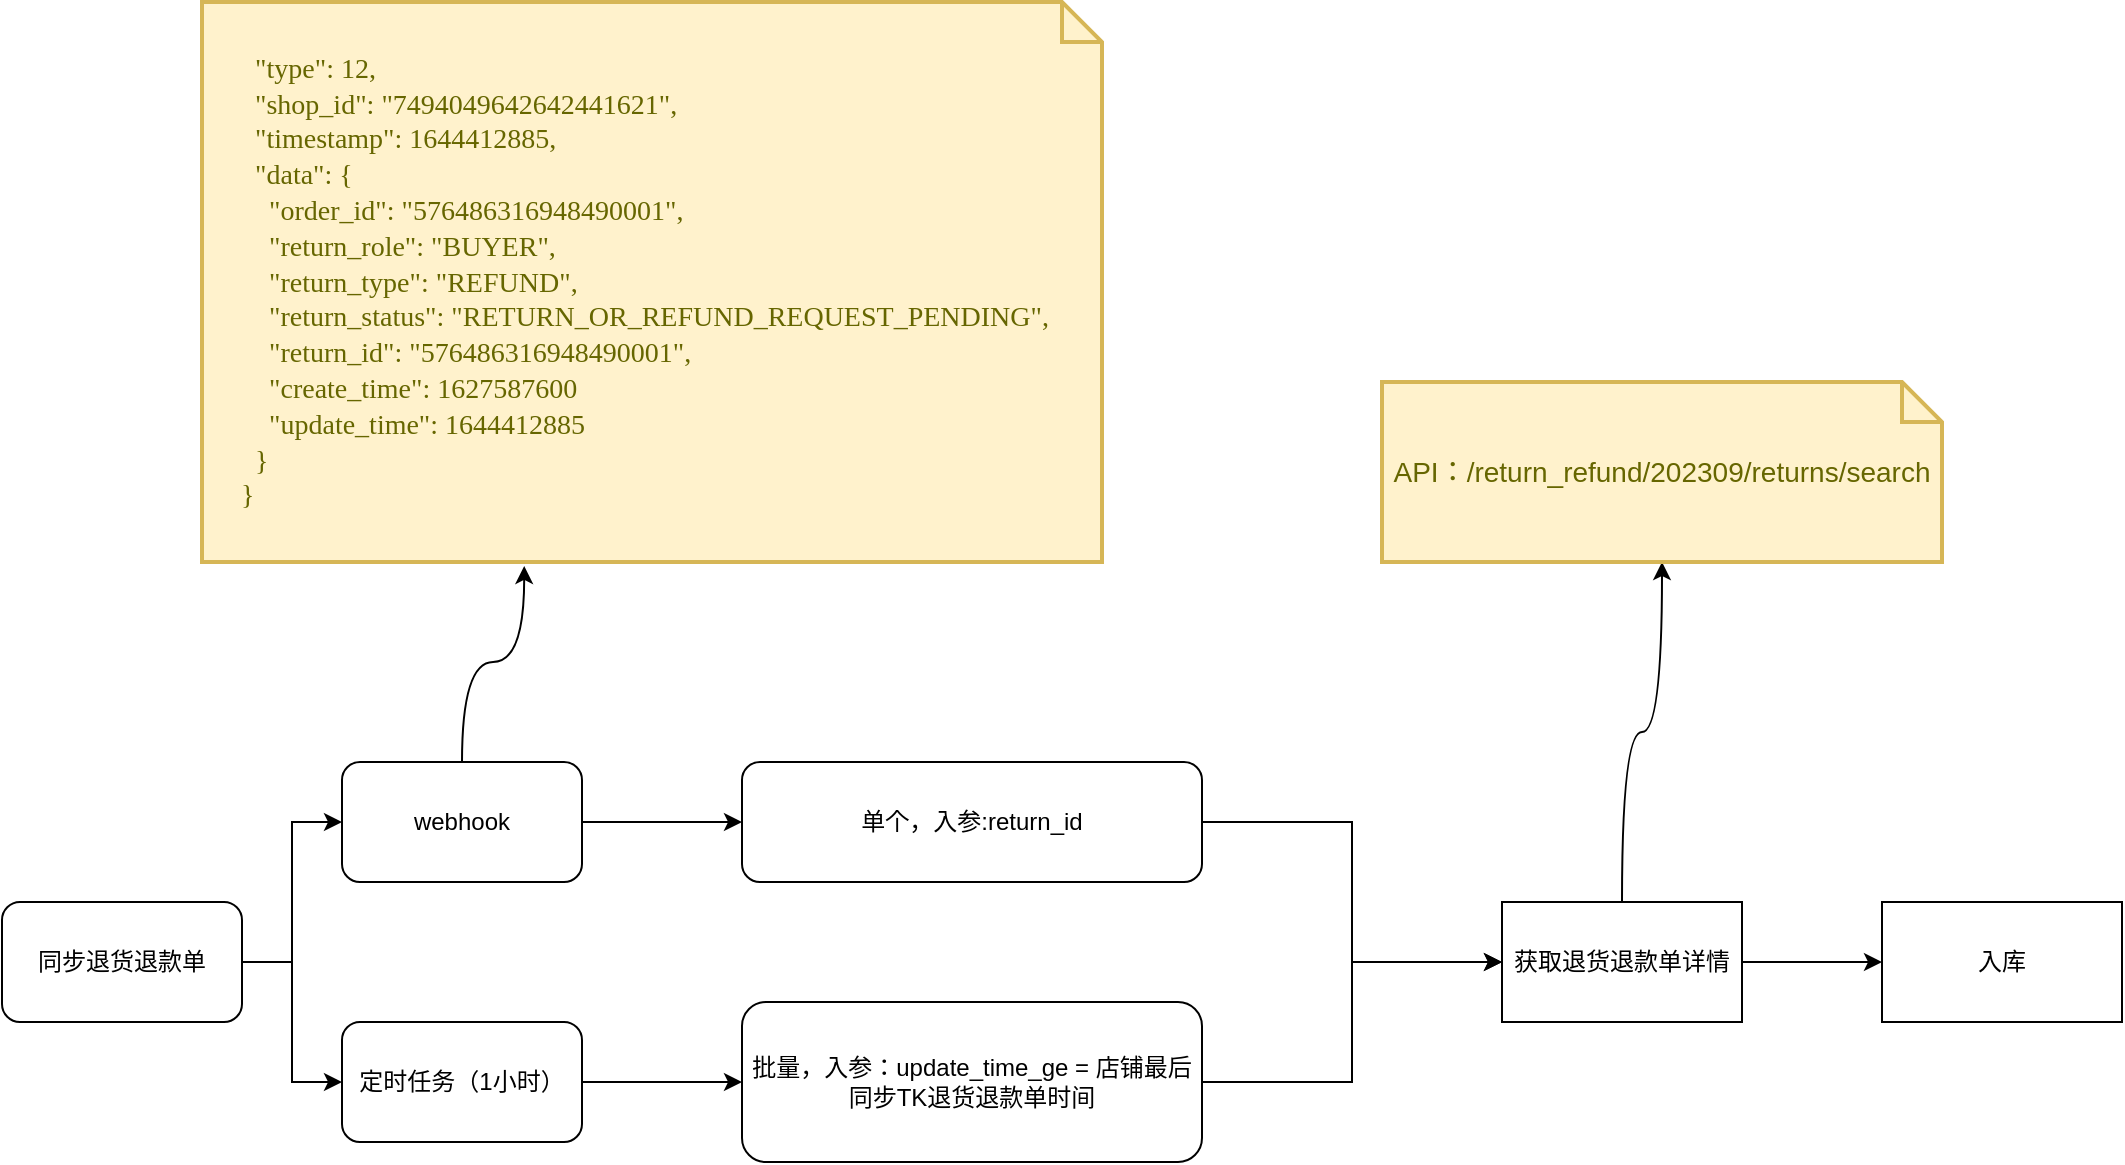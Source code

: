 <mxfile version="23.0.2" type="github">
  <diagram name="第 1 页" id="7Wf6cqTyHwaIPKZCL2vt">
    <mxGraphModel dx="1434" dy="2712" grid="1" gridSize="10" guides="1" tooltips="1" connect="1" arrows="1" fold="1" page="1" pageScale="1" pageWidth="1200" pageHeight="1920" math="0" shadow="0">
      <root>
        <mxCell id="0" />
        <mxCell id="1" parent="0" />
        <mxCell id="cwitm3p27Mh2OY6QhC1o-11" value="" style="edgeStyle=orthogonalEdgeStyle;rounded=0;orthogonalLoop=1;jettySize=auto;html=1;" edge="1" parent="1" source="cwitm3p27Mh2OY6QhC1o-1" target="cwitm3p27Mh2OY6QhC1o-10">
          <mxGeometry relative="1" as="geometry" />
        </mxCell>
        <mxCell id="cwitm3p27Mh2OY6QhC1o-1" value="webhook" style="rounded=1;whiteSpace=wrap;html=1;" vertex="1" parent="1">
          <mxGeometry x="170" y="100" width="120" height="60" as="geometry" />
        </mxCell>
        <mxCell id="cwitm3p27Mh2OY6QhC1o-25" style="edgeStyle=orthogonalEdgeStyle;rounded=0;orthogonalLoop=1;jettySize=auto;html=1;exitX=1;exitY=0.5;exitDx=0;exitDy=0;entryX=0;entryY=0.5;entryDx=0;entryDy=0;" edge="1" parent="1" source="cwitm3p27Mh2OY6QhC1o-2" target="cwitm3p27Mh2OY6QhC1o-1">
          <mxGeometry relative="1" as="geometry" />
        </mxCell>
        <mxCell id="cwitm3p27Mh2OY6QhC1o-26" style="edgeStyle=orthogonalEdgeStyle;rounded=0;orthogonalLoop=1;jettySize=auto;html=1;exitX=1;exitY=0.5;exitDx=0;exitDy=0;entryX=0;entryY=0.5;entryDx=0;entryDy=0;" edge="1" parent="1" source="cwitm3p27Mh2OY6QhC1o-2" target="cwitm3p27Mh2OY6QhC1o-3">
          <mxGeometry relative="1" as="geometry" />
        </mxCell>
        <mxCell id="cwitm3p27Mh2OY6QhC1o-2" value="同步退货退款单" style="rounded=1;whiteSpace=wrap;html=1;" vertex="1" parent="1">
          <mxGeometry y="170" width="120" height="60" as="geometry" />
        </mxCell>
        <mxCell id="cwitm3p27Mh2OY6QhC1o-18" value="" style="edgeStyle=orthogonalEdgeStyle;rounded=0;orthogonalLoop=1;jettySize=auto;html=1;" edge="1" parent="1" source="cwitm3p27Mh2OY6QhC1o-3" target="cwitm3p27Mh2OY6QhC1o-17">
          <mxGeometry relative="1" as="geometry" />
        </mxCell>
        <mxCell id="cwitm3p27Mh2OY6QhC1o-3" value="定时任务（1小时）" style="rounded=1;whiteSpace=wrap;html=1;" vertex="1" parent="1">
          <mxGeometry x="170" y="230" width="120" height="60" as="geometry" />
        </mxCell>
        <mxCell id="cwitm3p27Mh2OY6QhC1o-21" style="edgeStyle=orthogonalEdgeStyle;rounded=0;orthogonalLoop=1;jettySize=auto;html=1;exitX=1;exitY=0.5;exitDx=0;exitDy=0;entryX=0;entryY=0.5;entryDx=0;entryDy=0;" edge="1" parent="1" source="cwitm3p27Mh2OY6QhC1o-10" target="cwitm3p27Mh2OY6QhC1o-16">
          <mxGeometry relative="1" as="geometry" />
        </mxCell>
        <mxCell id="cwitm3p27Mh2OY6QhC1o-10" value="单个，入参:return_id" style="whiteSpace=wrap;html=1;rounded=1;" vertex="1" parent="1">
          <mxGeometry x="370" y="100" width="230" height="60" as="geometry" />
        </mxCell>
        <mxCell id="cwitm3p27Mh2OY6QhC1o-14" value="&lt;pre style=&quot;outline: none; font-family: Courier; font-size: 14px; border: 0px; margin: 0px; padding: 0px; box-sizing: border-box; font-style: normal; font-variant-ligatures: normal; font-variant-caps: normal; font-weight: 400; letter-spacing: normal; text-align: start; text-indent: 0px; text-transform: none; word-spacing: 0px; -webkit-text-stroke-width: 0px; text-decoration-thickness: initial; text-decoration-style: initial; text-decoration-color: initial; display: block; color: var(--zep-neutral-text1); overflow-wrap: break-word; word-break: break-all; overflow-x: auto; background: var(--zep-neutral-bg2);&quot;&gt;&lt;code style=&quot;outline: none; font-family: monospace, monospace; font-size: 1em; border: 0px; margin: 0px; padding: 0px; box-sizing: border-box;&quot; class=&quot;language-JSON&quot;&gt;&lt;span style=&quot;outline: none; font-family: &amp;quot;TikTok Text&amp;quot;; margin: 0px; padding: 0px; border: 0px; -webkit-font-smoothing: antialiased; box-sizing: border-box;&quot;&gt;&lt;/span&gt;&lt;span style=&quot;outline: none; font-family: &amp;quot;TikTok Text&amp;quot;; margin: 0px; padding: 0px; border: 0px; -webkit-font-smoothing: antialiased; box-sizing: border-box;&quot;&gt;&lt;span style=&quot;outline: none; font-family: &amp;quot;TikTok Text&amp;quot;; margin: 0px; padding: 0px; border: 0px; -webkit-font-smoothing: antialiased; box-sizing: border-box;&quot;&gt;  &lt;/span&gt;&lt;span style=&quot;outline: none; font-family: &amp;quot;TikTok Text&amp;quot;; margin: 0px; padding: 0px; border: 0px; -webkit-font-smoothing: antialiased; box-sizing: border-box;&quot; class=&quot;hljs-attr&quot;&gt;&quot;type&quot;&lt;/span&gt;&lt;span style=&quot;outline: none; font-family: &amp;quot;TikTok Text&amp;quot;; margin: 0px; padding: 0px; border: 0px; -webkit-font-smoothing: antialiased; box-sizing: border-box;&quot;&gt;: &lt;/span&gt;&lt;span style=&quot;outline: none; font-family: &amp;quot;TikTok Text&amp;quot;; margin: 0px; padding: 0px; border: 0px; box-sizing: border-box; color: var(--zep-brand-normal); word-break: break-all;&quot;&gt;12&lt;/span&gt;&lt;span style=&quot;outline: none; font-family: &amp;quot;TikTok Text&amp;quot;; margin: 0px; padding: 0px; border: 0px; -webkit-font-smoothing: antialiased; box-sizing: border-box;&quot;&gt;,  &lt;br/&gt;&lt;/span&gt;&lt;/span&gt;&lt;span style=&quot;outline: none; font-family: &amp;quot;TikTok Text&amp;quot;; margin: 0px; padding: 0px; border: 0px; -webkit-font-smoothing: antialiased; box-sizing: border-box;&quot;&gt;&lt;span style=&quot;outline: none; font-family: &amp;quot;TikTok Text&amp;quot;; margin: 0px; padding: 0px; border: 0px; -webkit-font-smoothing: antialiased; box-sizing: border-box;&quot;&gt;  &lt;/span&gt;&lt;span style=&quot;outline: none; font-family: &amp;quot;TikTok Text&amp;quot;; margin: 0px; padding: 0px; border: 0px; -webkit-font-smoothing: antialiased; box-sizing: border-box;&quot; class=&quot;hljs-attr&quot;&gt;&quot;shop_id&quot;&lt;/span&gt;&lt;span style=&quot;outline: none; font-family: &amp;quot;TikTok Text&amp;quot;; margin: 0px; padding: 0px; border: 0px; -webkit-font-smoothing: antialiased; box-sizing: border-box;&quot;&gt;: &lt;/span&gt;&lt;span style=&quot;outline: none; font-family: &amp;quot;TikTok Text&amp;quot;; margin: 0px; padding: 0px; border: 0px; box-sizing: border-box; color: var(--zep-brand-normal); word-break: break-all;&quot;&gt;&quot;7494049642642441621&quot;&lt;/span&gt;&lt;span style=&quot;outline: none; font-family: &amp;quot;TikTok Text&amp;quot;; margin: 0px; padding: 0px; border: 0px; -webkit-font-smoothing: antialiased; box-sizing: border-box;&quot;&gt;,  &lt;br/&gt;&lt;/span&gt;&lt;/span&gt;&lt;span style=&quot;outline: none; font-family: &amp;quot;TikTok Text&amp;quot;; margin: 0px; padding: 0px; border: 0px; -webkit-font-smoothing: antialiased; box-sizing: border-box;&quot;&gt;&lt;span style=&quot;outline: none; font-family: &amp;quot;TikTok Text&amp;quot;; margin: 0px; padding: 0px; border: 0px; -webkit-font-smoothing: antialiased; box-sizing: border-box;&quot;&gt;  &lt;/span&gt;&lt;span style=&quot;outline: none; font-family: &amp;quot;TikTok Text&amp;quot;; margin: 0px; padding: 0px; border: 0px; -webkit-font-smoothing: antialiased; box-sizing: border-box;&quot; class=&quot;hljs-attr&quot;&gt;&quot;timestamp&quot;&lt;/span&gt;&lt;span style=&quot;outline: none; font-family: &amp;quot;TikTok Text&amp;quot;; margin: 0px; padding: 0px; border: 0px; -webkit-font-smoothing: antialiased; box-sizing: border-box;&quot;&gt;: &lt;/span&gt;&lt;span style=&quot;outline: none; font-family: &amp;quot;TikTok Text&amp;quot;; margin: 0px; padding: 0px; border: 0px; box-sizing: border-box; color: var(--zep-brand-normal); word-break: break-all;&quot;&gt;1644412885&lt;/span&gt;&lt;span style=&quot;outline: none; font-family: &amp;quot;TikTok Text&amp;quot;; margin: 0px; padding: 0px; border: 0px; -webkit-font-smoothing: antialiased; box-sizing: border-box;&quot;&gt;,  &lt;br/&gt;&lt;/span&gt;&lt;/span&gt;&lt;span style=&quot;outline: none; font-family: &amp;quot;TikTok Text&amp;quot;; margin: 0px; padding: 0px; border: 0px; -webkit-font-smoothing: antialiased; box-sizing: border-box;&quot;&gt;&lt;span style=&quot;outline: none; font-family: &amp;quot;TikTok Text&amp;quot;; margin: 0px; padding: 0px; border: 0px; -webkit-font-smoothing: antialiased; box-sizing: border-box;&quot;&gt;  &lt;/span&gt;&lt;span style=&quot;outline: none; font-family: &amp;quot;TikTok Text&amp;quot;; margin: 0px; padding: 0px; border: 0px; -webkit-font-smoothing: antialiased; box-sizing: border-box;&quot; class=&quot;hljs-attr&quot;&gt;&quot;data&quot;&lt;/span&gt;&lt;span style=&quot;outline: none; font-family: &amp;quot;TikTok Text&amp;quot;; margin: 0px; padding: 0px; border: 0px; -webkit-font-smoothing: antialiased; box-sizing: border-box;&quot;&gt;: {  &lt;br/&gt;&lt;/span&gt;&lt;/span&gt;&lt;span style=&quot;outline: none; font-family: &amp;quot;TikTok Text&amp;quot;; margin: 0px; padding: 0px; border: 0px; -webkit-font-smoothing: antialiased; box-sizing: border-box;&quot;&gt;&lt;span style=&quot;outline: none; font-family: &amp;quot;TikTok Text&amp;quot;; margin: 0px; padding: 0px; border: 0px; -webkit-font-smoothing: antialiased; box-sizing: border-box;&quot;&gt;    &lt;/span&gt;&lt;span style=&quot;outline: none; font-family: &amp;quot;TikTok Text&amp;quot;; margin: 0px; padding: 0px; border: 0px; -webkit-font-smoothing: antialiased; box-sizing: border-box;&quot; class=&quot;hljs-attr&quot;&gt;&quot;order_id&quot;&lt;/span&gt;&lt;span style=&quot;outline: none; font-family: &amp;quot;TikTok Text&amp;quot;; margin: 0px; padding: 0px; border: 0px; -webkit-font-smoothing: antialiased; box-sizing: border-box;&quot;&gt;: &lt;/span&gt;&lt;span style=&quot;outline: none; font-family: &amp;quot;TikTok Text&amp;quot;; margin: 0px; padding: 0px; border: 0px; box-sizing: border-box; color: var(--zep-brand-normal); word-break: break-all;&quot;&gt;&quot;576486316948490001&quot;&lt;/span&gt;&lt;span style=&quot;outline: none; font-family: &amp;quot;TikTok Text&amp;quot;; margin: 0px; padding: 0px; border: 0px; -webkit-font-smoothing: antialiased; box-sizing: border-box;&quot;&gt;,  &lt;br/&gt;&lt;/span&gt;&lt;/span&gt;&lt;span style=&quot;outline: none; font-family: &amp;quot;TikTok Text&amp;quot;; margin: 0px; padding: 0px; border: 0px; -webkit-font-smoothing: antialiased; box-sizing: border-box;&quot;&gt;&lt;span style=&quot;outline: none; font-family: &amp;quot;TikTok Text&amp;quot;; margin: 0px; padding: 0px; border: 0px; -webkit-font-smoothing: antialiased; box-sizing: border-box;&quot;&gt;    &lt;/span&gt;&lt;span style=&quot;outline: none; font-family: &amp;quot;TikTok Text&amp;quot;; margin: 0px; padding: 0px; border: 0px; -webkit-font-smoothing: antialiased; box-sizing: border-box;&quot; class=&quot;hljs-attr&quot;&gt;&quot;return_role&quot;&lt;/span&gt;&lt;span style=&quot;outline: none; font-family: &amp;quot;TikTok Text&amp;quot;; margin: 0px; padding: 0px; border: 0px; -webkit-font-smoothing: antialiased; box-sizing: border-box;&quot;&gt;: &lt;/span&gt;&lt;span style=&quot;outline: none; font-family: &amp;quot;TikTok Text&amp;quot;; margin: 0px; padding: 0px; border: 0px; box-sizing: border-box; color: var(--zep-brand-normal); word-break: break-all;&quot;&gt;&quot;BUYER&quot;&lt;/span&gt;&lt;span style=&quot;outline: none; font-family: &amp;quot;TikTok Text&amp;quot;; margin: 0px; padding: 0px; border: 0px; -webkit-font-smoothing: antialiased; box-sizing: border-box;&quot;&gt;,  &lt;br/&gt;&lt;/span&gt;&lt;/span&gt;&lt;span style=&quot;outline: none; font-family: &amp;quot;TikTok Text&amp;quot;; margin: 0px; padding: 0px; border: 0px; -webkit-font-smoothing: antialiased; box-sizing: border-box;&quot;&gt;&lt;span style=&quot;outline: none; font-family: &amp;quot;TikTok Text&amp;quot;; margin: 0px; padding: 0px; border: 0px; -webkit-font-smoothing: antialiased; box-sizing: border-box;&quot;&gt;    &lt;/span&gt;&lt;span style=&quot;outline: none; font-family: &amp;quot;TikTok Text&amp;quot;; margin: 0px; padding: 0px; border: 0px; -webkit-font-smoothing: antialiased; box-sizing: border-box;&quot; class=&quot;hljs-attr&quot;&gt;&quot;return_type&quot;&lt;/span&gt;&lt;span style=&quot;outline: none; font-family: &amp;quot;TikTok Text&amp;quot;; margin: 0px; padding: 0px; border: 0px; -webkit-font-smoothing: antialiased; box-sizing: border-box;&quot;&gt;: &lt;/span&gt;&lt;span style=&quot;outline: none; font-family: &amp;quot;TikTok Text&amp;quot;; margin: 0px; padding: 0px; border: 0px; box-sizing: border-box; color: var(--zep-brand-normal); word-break: break-all;&quot;&gt;&quot;REFUND&quot;&lt;/span&gt;&lt;span style=&quot;outline: none; font-family: &amp;quot;TikTok Text&amp;quot;; margin: 0px; padding: 0px; border: 0px; -webkit-font-smoothing: antialiased; box-sizing: border-box;&quot;&gt;,  &lt;br/&gt;&lt;/span&gt;&lt;/span&gt;&lt;span style=&quot;outline: none; font-family: &amp;quot;TikTok Text&amp;quot;; margin: 0px; padding: 0px; border: 0px; -webkit-font-smoothing: antialiased; box-sizing: border-box;&quot;&gt;&lt;span style=&quot;outline: none; font-family: &amp;quot;TikTok Text&amp;quot;; margin: 0px; padding: 0px; border: 0px; -webkit-font-smoothing: antialiased; box-sizing: border-box;&quot;&gt;    &lt;/span&gt;&lt;span style=&quot;outline: none; font-family: &amp;quot;TikTok Text&amp;quot;; margin: 0px; padding: 0px; border: 0px; -webkit-font-smoothing: antialiased; box-sizing: border-box;&quot; class=&quot;hljs-attr&quot;&gt;&quot;return_status&quot;&lt;/span&gt;&lt;span style=&quot;outline: none; font-family: &amp;quot;TikTok Text&amp;quot;; margin: 0px; padding: 0px; border: 0px; -webkit-font-smoothing: antialiased; box-sizing: border-box;&quot;&gt;: &lt;/span&gt;&lt;span style=&quot;outline: none; font-family: &amp;quot;TikTok Text&amp;quot;; margin: 0px; padding: 0px; border: 0px; box-sizing: border-box; color: var(--zep-brand-normal); word-break: break-all;&quot;&gt;&quot;RETURN_OR_REFUND_REQUEST_PENDING&quot;&lt;/span&gt;&lt;span style=&quot;outline: none; font-family: &amp;quot;TikTok Text&amp;quot;; margin: 0px; padding: 0px; border: 0px; -webkit-font-smoothing: antialiased; box-sizing: border-box;&quot;&gt;,  &lt;br/&gt;&lt;/span&gt;&lt;/span&gt;&lt;span style=&quot;outline: none; font-family: &amp;quot;TikTok Text&amp;quot;; margin: 0px; padding: 0px; border: 0px; -webkit-font-smoothing: antialiased; box-sizing: border-box;&quot;&gt;&lt;span style=&quot;outline: none; font-family: &amp;quot;TikTok Text&amp;quot;; margin: 0px; padding: 0px; border: 0px; -webkit-font-smoothing: antialiased; box-sizing: border-box;&quot;&gt;    &lt;/span&gt;&lt;span style=&quot;outline: none; font-family: &amp;quot;TikTok Text&amp;quot;; margin: 0px; padding: 0px; border: 0px; -webkit-font-smoothing: antialiased; box-sizing: border-box;&quot; class=&quot;hljs-attr&quot;&gt;&quot;return_id&quot;&lt;/span&gt;&lt;span style=&quot;outline: none; font-family: &amp;quot;TikTok Text&amp;quot;; margin: 0px; padding: 0px; border: 0px; -webkit-font-smoothing: antialiased; box-sizing: border-box;&quot;&gt;: &lt;/span&gt;&lt;span style=&quot;outline: none; font-family: &amp;quot;TikTok Text&amp;quot;; margin: 0px; padding: 0px; border: 0px; box-sizing: border-box; color: var(--zep-brand-normal); word-break: break-all;&quot;&gt;&quot;576486316948490001&quot;&lt;/span&gt;&lt;span style=&quot;outline: none; font-family: &amp;quot;TikTok Text&amp;quot;; margin: 0px; padding: 0px; border: 0px; -webkit-font-smoothing: antialiased; box-sizing: border-box;&quot;&gt;,  &lt;br/&gt;&lt;/span&gt;&lt;/span&gt;&lt;span style=&quot;outline: none; font-family: &amp;quot;TikTok Text&amp;quot;; margin: 0px; padding: 0px; border: 0px; -webkit-font-smoothing: antialiased; box-sizing: border-box;&quot;&gt;&lt;span style=&quot;outline: none; font-family: &amp;quot;TikTok Text&amp;quot;; margin: 0px; padding: 0px; border: 0px; -webkit-font-smoothing: antialiased; box-sizing: border-box;&quot;&gt;    &lt;/span&gt;&lt;span style=&quot;outline: none; font-family: &amp;quot;TikTok Text&amp;quot;; margin: 0px; padding: 0px; border: 0px; -webkit-font-smoothing: antialiased; box-sizing: border-box;&quot; class=&quot;hljs-attr&quot;&gt;&quot;create_time&quot;&lt;/span&gt;&lt;span style=&quot;outline: none; font-family: &amp;quot;TikTok Text&amp;quot;; margin: 0px; padding: 0px; border: 0px; -webkit-font-smoothing: antialiased; box-sizing: border-box;&quot;&gt;: &lt;/span&gt;&lt;span style=&quot;outline: none; font-family: &amp;quot;TikTok Text&amp;quot;; margin: 0px; padding: 0px; border: 0px; box-sizing: border-box; color: var(--zep-brand-normal); word-break: break-all;&quot;&gt;1627587600&lt;/span&gt;&lt;span style=&quot;outline: none; font-family: &amp;quot;TikTok Text&amp;quot;; margin: 0px; padding: 0px; border: 0px; -webkit-font-smoothing: antialiased; box-sizing: border-box;&quot;&gt;  &lt;br/&gt;&lt;/span&gt;&lt;/span&gt;&lt;span style=&quot;outline: none; font-family: &amp;quot;TikTok Text&amp;quot;; margin: 0px; padding: 0px; border: 0px; -webkit-font-smoothing: antialiased; box-sizing: border-box;&quot;&gt;&lt;span style=&quot;outline: none; font-family: &amp;quot;TikTok Text&amp;quot;; margin: 0px; padding: 0px; border: 0px; -webkit-font-smoothing: antialiased; box-sizing: border-box;&quot;&gt;    &lt;/span&gt;&lt;span style=&quot;outline: none; font-family: &amp;quot;TikTok Text&amp;quot;; margin: 0px; padding: 0px; border: 0px; box-sizing: border-box; color: var(--zep-brand-normal); word-break: break-all;&quot;&gt;&quot;update_time&quot;&lt;/span&gt;&lt;span style=&quot;outline: none; font-family: &amp;quot;TikTok Text&amp;quot;; margin: 0px; padding: 0px; border: 0px; -webkit-font-smoothing: antialiased; box-sizing: border-box;&quot;&gt;: &lt;/span&gt;&lt;span style=&quot;outline: none; font-family: &amp;quot;TikTok Text&amp;quot;; margin: 0px; padding: 0px; border: 0px; box-sizing: border-box; color: var(--zep-brand-normal); word-break: break-all;&quot;&gt;1644412885&lt;/span&gt;&lt;span style=&quot;outline: none; font-family: &amp;quot;TikTok Text&amp;quot;; margin: 0px; padding: 0px; border: 0px; -webkit-font-smoothing: antialiased; box-sizing: border-box;&quot;&gt;  &lt;br/&gt;&lt;/span&gt;&lt;/span&gt;&lt;span style=&quot;outline: none; font-family: &amp;quot;TikTok Text&amp;quot;; margin: 0px; padding: 0px; border: 0px; -webkit-font-smoothing: antialiased; box-sizing: border-box;&quot;&gt;  }  &lt;br/&gt;&lt;/span&gt;&lt;span style=&quot;outline: none; font-family: &amp;quot;TikTok Text&amp;quot;; margin: 0px; padding: 0px; border: 0px; -webkit-font-smoothing: antialiased; box-sizing: border-box;&quot;&gt;}&lt;/span&gt;&lt;/code&gt;&lt;/pre&gt;" style="shape=note;strokeWidth=2;fontSize=14;size=20;whiteSpace=wrap;html=1;fillColor=#fff2cc;strokeColor=#d6b656;fontColor=#666600;" vertex="1" parent="1">
          <mxGeometry x="100" y="-280" width="450" height="280" as="geometry" />
        </mxCell>
        <mxCell id="cwitm3p27Mh2OY6QhC1o-15" style="edgeStyle=orthogonalEdgeStyle;rounded=0;orthogonalLoop=1;jettySize=auto;html=1;exitX=0.5;exitY=0;exitDx=0;exitDy=0;entryX=0.358;entryY=1.007;entryDx=0;entryDy=0;entryPerimeter=0;curved=1;" edge="1" parent="1" source="cwitm3p27Mh2OY6QhC1o-1" target="cwitm3p27Mh2OY6QhC1o-14">
          <mxGeometry relative="1" as="geometry" />
        </mxCell>
        <mxCell id="cwitm3p27Mh2OY6QhC1o-24" style="edgeStyle=orthogonalEdgeStyle;rounded=0;orthogonalLoop=1;jettySize=auto;html=1;exitX=0.5;exitY=0;exitDx=0;exitDy=0;curved=1;" edge="1" parent="1" source="cwitm3p27Mh2OY6QhC1o-16" target="cwitm3p27Mh2OY6QhC1o-23">
          <mxGeometry relative="1" as="geometry" />
        </mxCell>
        <mxCell id="cwitm3p27Mh2OY6QhC1o-28" style="edgeStyle=orthogonalEdgeStyle;rounded=0;orthogonalLoop=1;jettySize=auto;html=1;exitX=1;exitY=0.5;exitDx=0;exitDy=0;" edge="1" parent="1" source="cwitm3p27Mh2OY6QhC1o-16" target="cwitm3p27Mh2OY6QhC1o-27">
          <mxGeometry relative="1" as="geometry" />
        </mxCell>
        <mxCell id="cwitm3p27Mh2OY6QhC1o-16" value="获取退货退款单详情" style="rounded=0;whiteSpace=wrap;html=1;" vertex="1" parent="1">
          <mxGeometry x="750" y="170" width="120" height="60" as="geometry" />
        </mxCell>
        <mxCell id="cwitm3p27Mh2OY6QhC1o-22" style="edgeStyle=orthogonalEdgeStyle;rounded=0;orthogonalLoop=1;jettySize=auto;html=1;exitX=1;exitY=0.5;exitDx=0;exitDy=0;entryX=0;entryY=0.5;entryDx=0;entryDy=0;" edge="1" parent="1" source="cwitm3p27Mh2OY6QhC1o-17" target="cwitm3p27Mh2OY6QhC1o-16">
          <mxGeometry relative="1" as="geometry" />
        </mxCell>
        <mxCell id="cwitm3p27Mh2OY6QhC1o-17" value="批量，入参：update_time_ge = 店铺最后同步TK退货退款单时间" style="whiteSpace=wrap;html=1;rounded=1;" vertex="1" parent="1">
          <mxGeometry x="370" y="220" width="230" height="80" as="geometry" />
        </mxCell>
        <mxCell id="cwitm3p27Mh2OY6QhC1o-23" value="API：/return_refund/202309/returns/search" style="shape=note;strokeWidth=2;fontSize=14;size=20;whiteSpace=wrap;html=1;fillColor=#fff2cc;strokeColor=#d6b656;fontColor=#666600;" vertex="1" parent="1">
          <mxGeometry x="690" y="-90" width="280" height="90" as="geometry" />
        </mxCell>
        <mxCell id="cwitm3p27Mh2OY6QhC1o-27" value="入库" style="rounded=0;whiteSpace=wrap;html=1;" vertex="1" parent="1">
          <mxGeometry x="940" y="170" width="120" height="60" as="geometry" />
        </mxCell>
      </root>
    </mxGraphModel>
  </diagram>
</mxfile>
